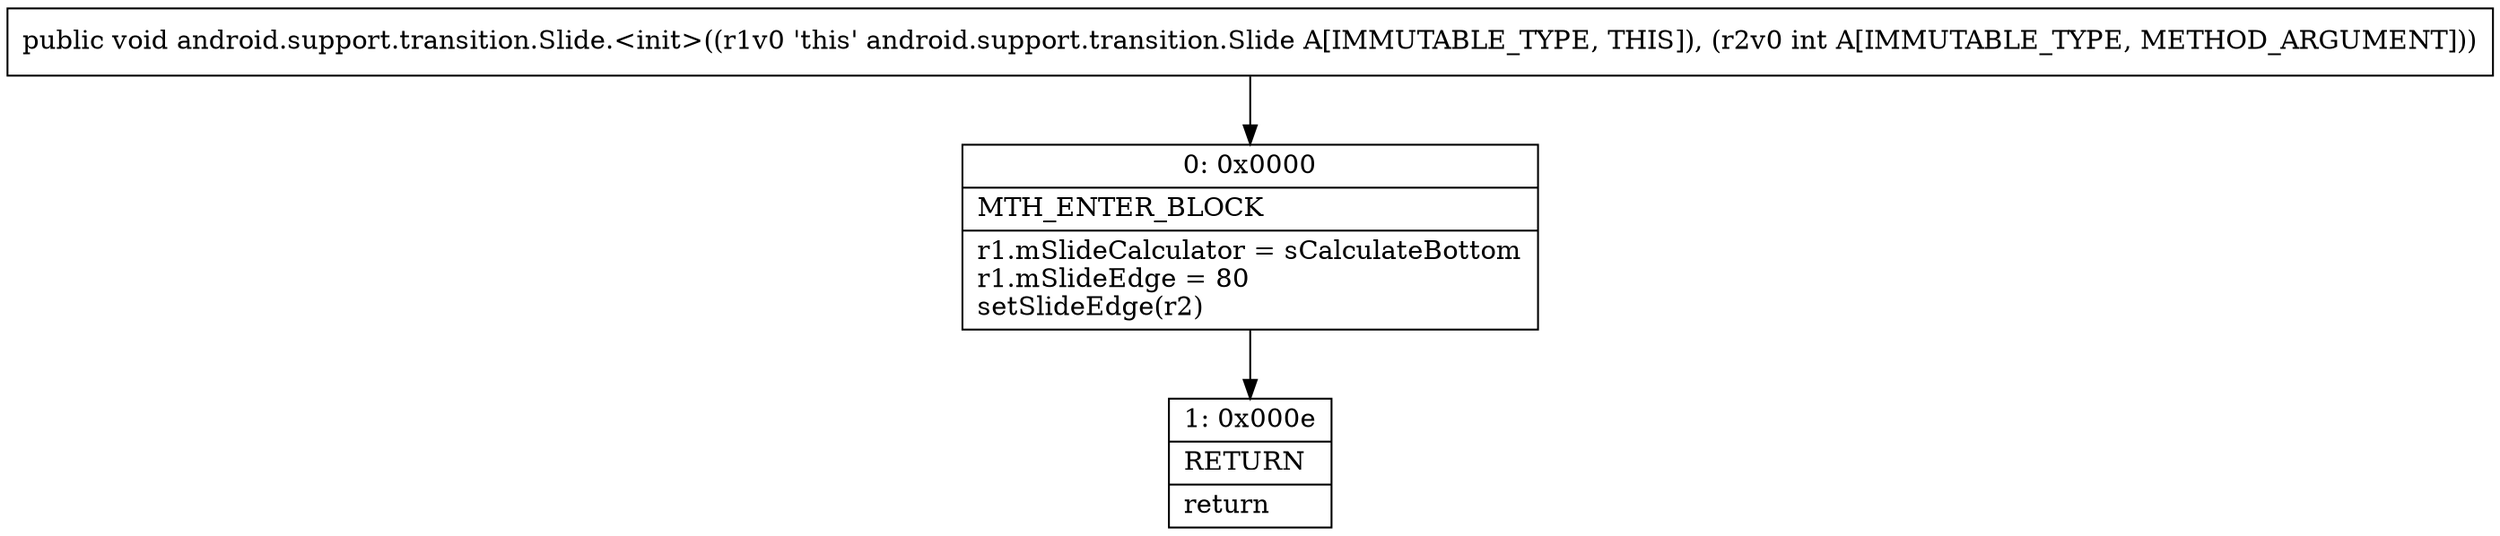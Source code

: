 digraph "CFG forandroid.support.transition.Slide.\<init\>(I)V" {
Node_0 [shape=record,label="{0\:\ 0x0000|MTH_ENTER_BLOCK\l|r1.mSlideCalculator = sCalculateBottom\lr1.mSlideEdge = 80\lsetSlideEdge(r2)\l}"];
Node_1 [shape=record,label="{1\:\ 0x000e|RETURN\l|return\l}"];
MethodNode[shape=record,label="{public void android.support.transition.Slide.\<init\>((r1v0 'this' android.support.transition.Slide A[IMMUTABLE_TYPE, THIS]), (r2v0 int A[IMMUTABLE_TYPE, METHOD_ARGUMENT])) }"];
MethodNode -> Node_0;
Node_0 -> Node_1;
}

